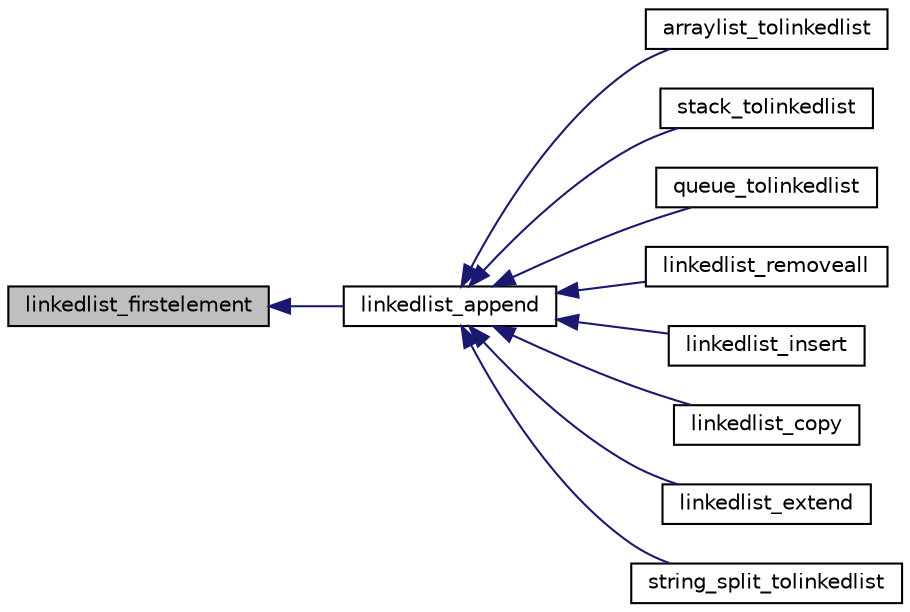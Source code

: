 digraph "linkedlist_firstelement"
{
 // INTERACTIVE_SVG=YES
  edge [fontname="Helvetica",fontsize="10",labelfontname="Helvetica",labelfontsize="10"];
  node [fontname="Helvetica",fontsize="10",shape=record];
  rankdir="LR";
  Node1 [label="linkedlist_firstelement",height=0.2,width=0.4,color="black", fillcolor="grey75", style="filled", fontcolor="black"];
  Node1 -> Node2 [dir="back",color="midnightblue",fontsize="10",style="solid",fontname="Helvetica"];
  Node2 [label="linkedlist_append",height=0.2,width=0.4,color="black", fillcolor="white", style="filled",URL="$linkedlist_8h.html#a0d9503a42d93b5117f220cb0767a9d0a"];
  Node2 -> Node3 [dir="back",color="midnightblue",fontsize="10",style="solid",fontname="Helvetica"];
  Node3 [label="arraylist_tolinkedlist",height=0.2,width=0.4,color="black", fillcolor="white", style="filled",URL="$conversions_8h.html#a165cf73b0e2f7d0e2fa446db6eeae5b7"];
  Node2 -> Node4 [dir="back",color="midnightblue",fontsize="10",style="solid",fontname="Helvetica"];
  Node4 [label="stack_tolinkedlist",height=0.2,width=0.4,color="black", fillcolor="white", style="filled",URL="$conversions_8h.html#a20f9b3d175e3a2e4542cfc6ce419d738"];
  Node2 -> Node5 [dir="back",color="midnightblue",fontsize="10",style="solid",fontname="Helvetica"];
  Node5 [label="queue_tolinkedlist",height=0.2,width=0.4,color="black", fillcolor="white", style="filled",URL="$conversions_8h.html#a476210bc63859e52b4ede0be00610ca6"];
  Node2 -> Node6 [dir="back",color="midnightblue",fontsize="10",style="solid",fontname="Helvetica"];
  Node6 [label="linkedlist_removeall",height=0.2,width=0.4,color="black", fillcolor="white", style="filled",URL="$linkedlist_8h.html#a3483002eca4c35f5735aae151ff667de"];
  Node2 -> Node7 [dir="back",color="midnightblue",fontsize="10",style="solid",fontname="Helvetica"];
  Node7 [label="linkedlist_insert",height=0.2,width=0.4,color="black", fillcolor="white", style="filled",URL="$linkedlist_8h.html#ab5209fd6cd52ac339f1d35416c63e0c3"];
  Node2 -> Node8 [dir="back",color="midnightblue",fontsize="10",style="solid",fontname="Helvetica"];
  Node8 [label="linkedlist_copy",height=0.2,width=0.4,color="black", fillcolor="white", style="filled",URL="$linkedlist_8h.html#a2a4f9f3c84591582c120f40a15c825f2"];
  Node2 -> Node9 [dir="back",color="midnightblue",fontsize="10",style="solid",fontname="Helvetica"];
  Node9 [label="linkedlist_extend",height=0.2,width=0.4,color="black", fillcolor="white", style="filled",URL="$linkedlist_8h.html#afd372447bae67e0e67fc50453f780360"];
  Node2 -> Node10 [dir="back",color="midnightblue",fontsize="10",style="solid",fontname="Helvetica"];
  Node10 [label="string_split_tolinkedlist",height=0.2,width=0.4,color="black", fillcolor="white", style="filled",URL="$string_8h.html#a5eefbd3a4e20c4bbaa364a1df17c5b6e"];
}
